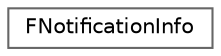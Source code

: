 digraph "Graphical Class Hierarchy"
{
 // INTERACTIVE_SVG=YES
 // LATEX_PDF_SIZE
  bgcolor="transparent";
  edge [fontname=Helvetica,fontsize=10,labelfontname=Helvetica,labelfontsize=10];
  node [fontname=Helvetica,fontsize=10,shape=box,height=0.2,width=0.4];
  rankdir="LR";
  Node0 [id="Node000000",label="FNotificationInfo",height=0.2,width=0.4,color="grey40", fillcolor="white", style="filled",URL="$d1/d30/structFNotificationInfo.html",tooltip="Setup class to initialize a notification."];
}
